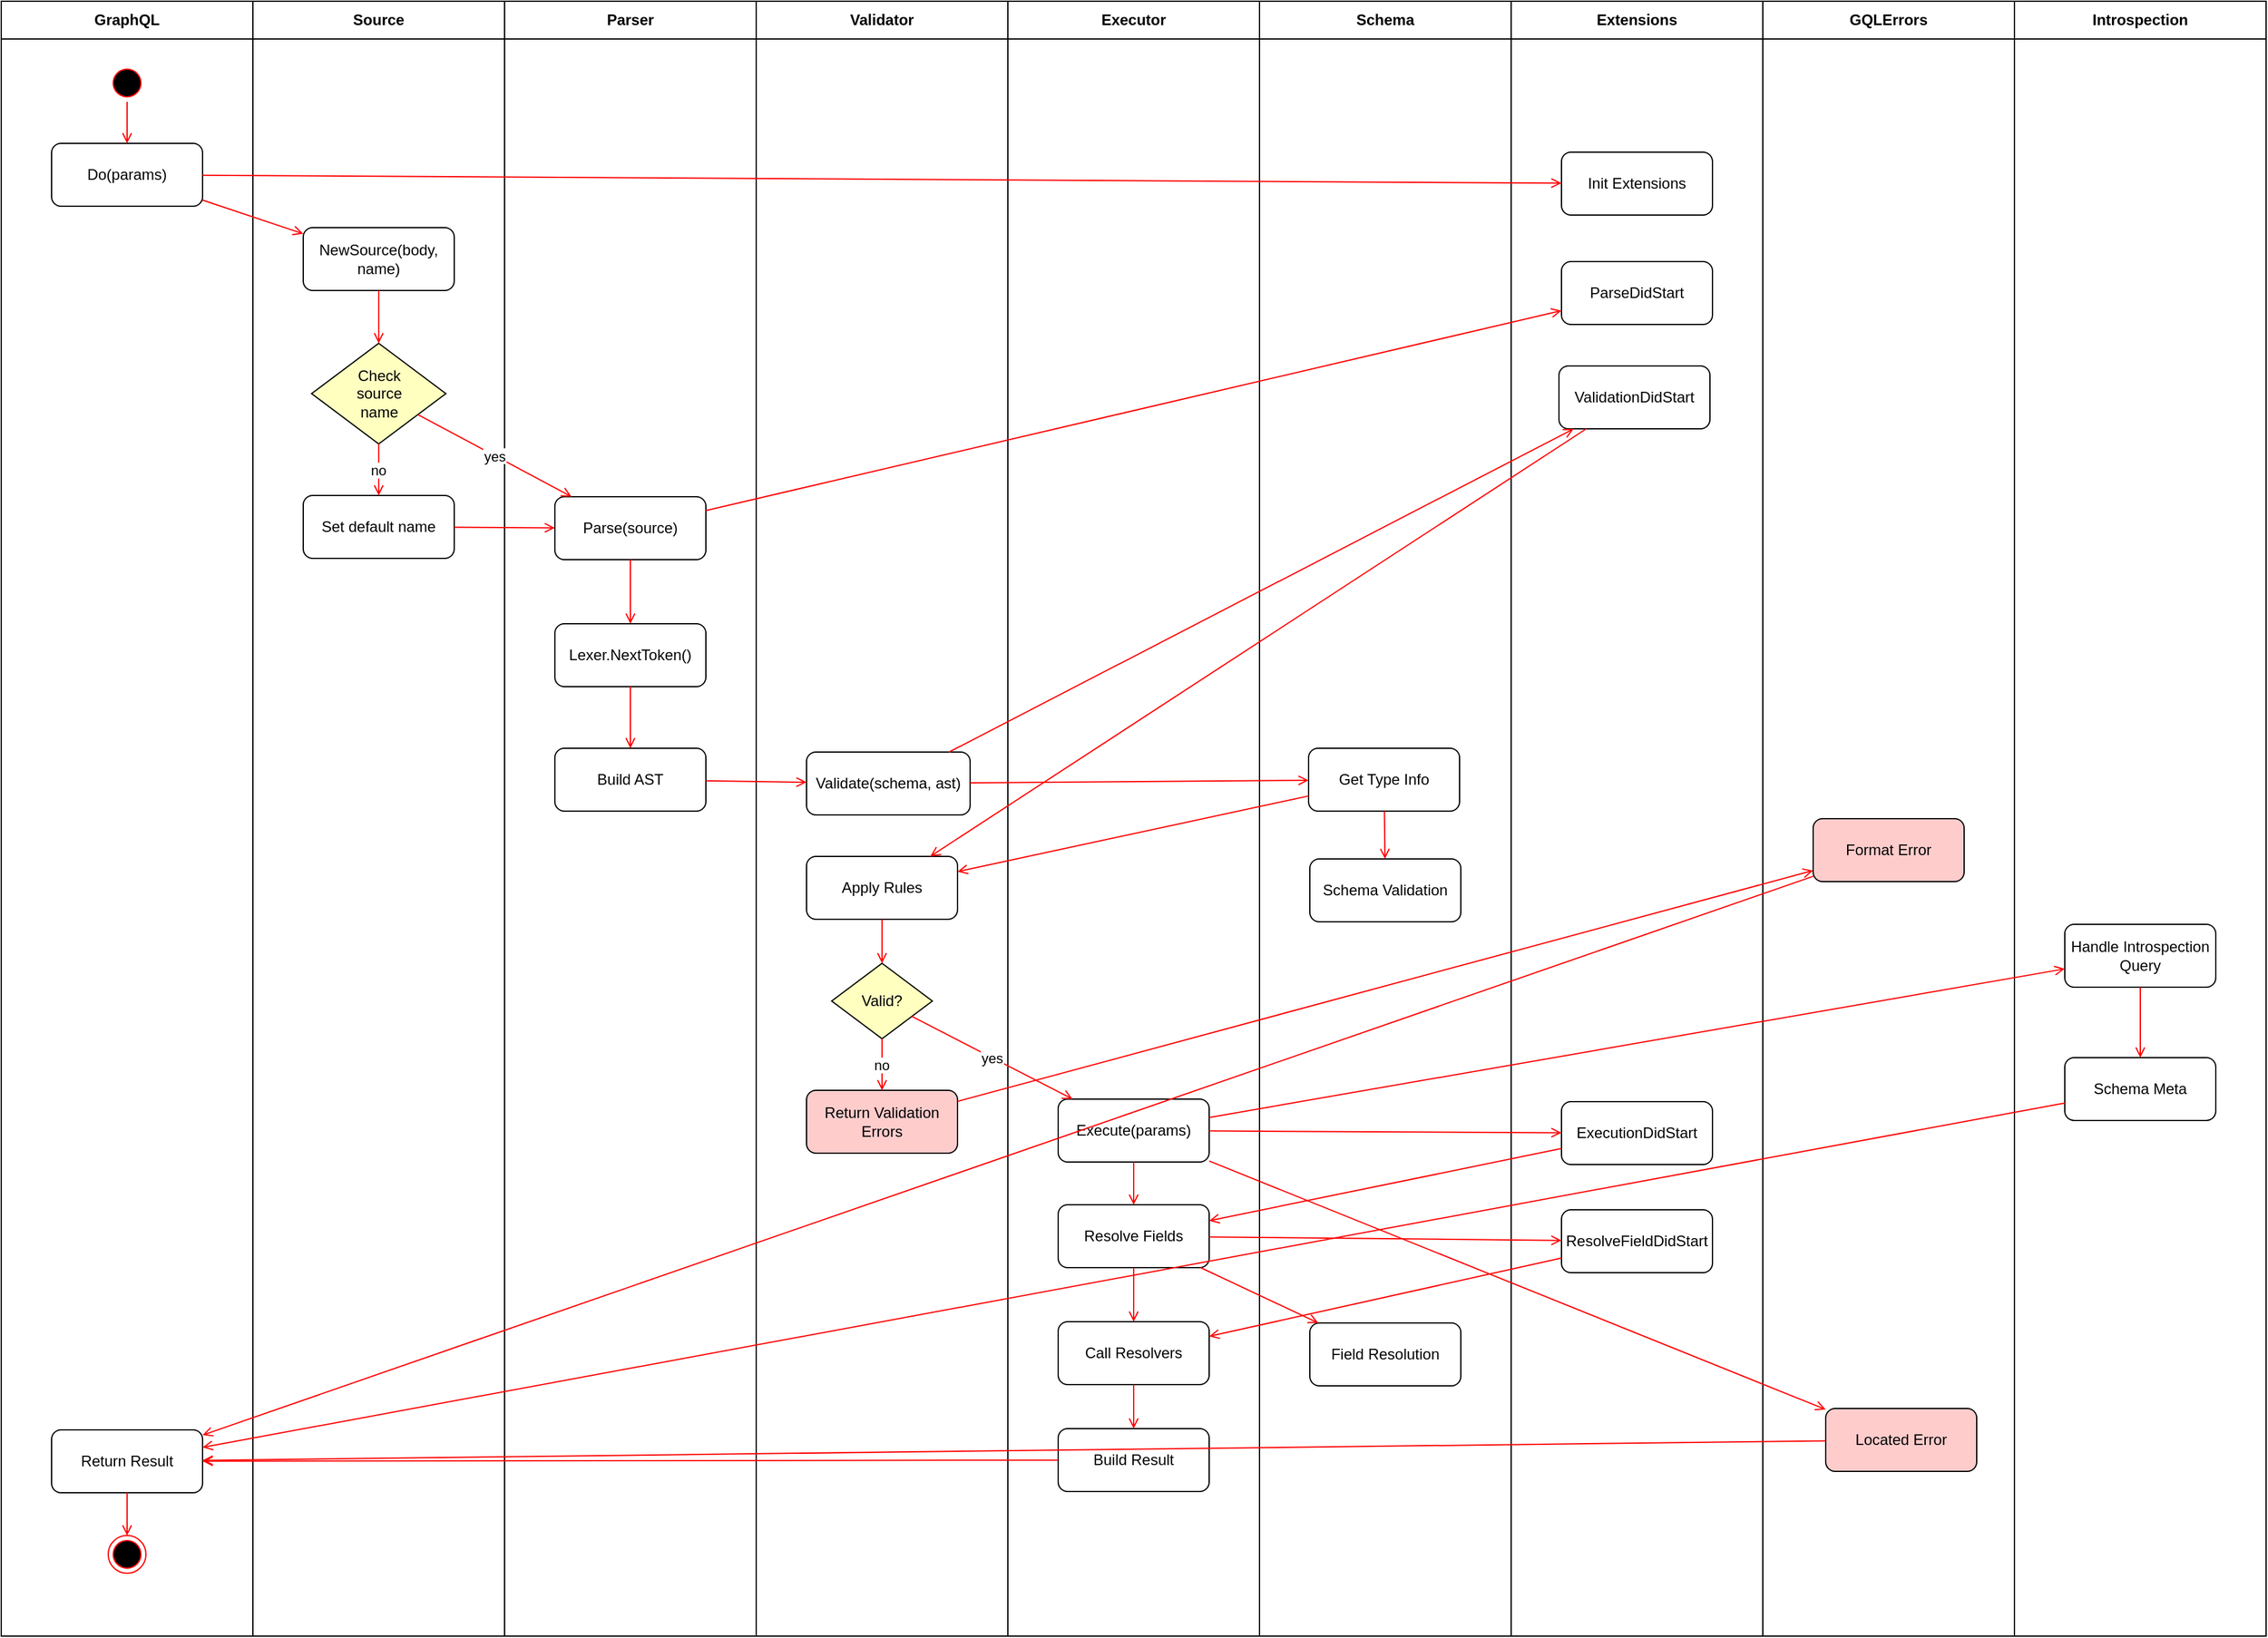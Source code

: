 <mxfile version="24.7.17">
  <diagram name="Page-1" id="e7e014a7-5840-1c2e-5031-d8a46d1fe8dd">
    <mxGraphModel dx="1059" dy="539" grid="1" gridSize="10" guides="1" tooltips="1" connect="1" arrows="1" fold="1" page="1" pageScale="1" pageWidth="2000" pageHeight="1400" background="none" math="0" shadow="0">
      <root>
        <mxCell id="0" />
        <mxCell id="1" parent="0" />
        <mxCell id="graphql-lane" value="GraphQL" style="swimlane;whiteSpace=wrap;startSize=30;" parent="1" vertex="1">
          <mxGeometry x="50" y="50" width="200" height="1300" as="geometry" />
        </mxCell>
        <mxCell id="start-state" value="" style="ellipse;shape=startState;fillColor=#000000;strokeColor=#ff0000;" parent="graphql-lane" vertex="1">
          <mxGeometry x="85" y="50" width="30" height="30" as="geometry" />
        </mxCell>
        <mxCell id="do-action" value="Do(params)" style="rounded=1;whiteSpace=wrap;html=1;" parent="graphql-lane" vertex="1">
          <mxGeometry x="40" y="113" width="120" height="50" as="geometry" />
        </mxCell>
        <mxCell id="result-action" value="Return Result" style="rounded=1;whiteSpace=wrap;html=1;" parent="graphql-lane" vertex="1">
          <mxGeometry x="40" y="1136" width="120" height="50" as="geometry" />
        </mxCell>
        <mxCell id="end-state" value="" style="ellipse;shape=endState;fillColor=#000000;strokeColor=#ff0000;" parent="graphql-lane" vertex="1">
          <mxGeometry x="85" y="1220" width="30" height="30" as="geometry" />
        </mxCell>
        <mxCell id="source-lane" value="Source" style="swimlane;whiteSpace=wrap;startSize=30;" parent="1" vertex="1">
          <mxGeometry x="250" y="50" width="200" height="1300" as="geometry" />
        </mxCell>
        <mxCell id="new-source" value="NewSource(body, name)" style="rounded=1;whiteSpace=wrap;html=1;" parent="source-lane" vertex="1">
          <mxGeometry x="40" y="180" width="120" height="50" as="geometry" />
        </mxCell>
        <mxCell id="check-source-name" value="Check&lt;div&gt;source&lt;/div&gt;&lt;div&gt;name&lt;/div&gt;" style="rhombus;whiteSpace=wrap;html=1;fillColor=#ffffc0;" parent="source-lane" vertex="1">
          <mxGeometry x="46.66" y="272" width="106.67" height="80" as="geometry" />
        </mxCell>
        <mxCell id="set-default-name" value="Set default name" style="rounded=1;whiteSpace=wrap;html=1;" parent="source-lane" vertex="1">
          <mxGeometry x="40" y="393" width="120" height="50" as="geometry" />
        </mxCell>
        <mxCell id="parser-lane" value="Parser" style="swimlane;whiteSpace=wrap;startSize=30;" parent="1" vertex="1">
          <mxGeometry x="450" y="50" width="200" height="1300" as="geometry" />
        </mxCell>
        <mxCell id="parse-action" value="Parse(source)" style="rounded=1;whiteSpace=wrap;html=1;" parent="parser-lane" vertex="1">
          <mxGeometry x="40" y="394" width="120" height="50" as="geometry" />
        </mxCell>
        <mxCell id="lexer-action" value="Lexer.NextToken()" style="rounded=1;whiteSpace=wrap;html=1;" parent="parser-lane" vertex="1">
          <mxGeometry x="40" y="495" width="120" height="50" as="geometry" />
        </mxCell>
        <mxCell id="build-ast" value="Build AST" style="rounded=1;whiteSpace=wrap;html=1;" parent="parser-lane" vertex="1">
          <mxGeometry x="40" y="594" width="120" height="50" as="geometry" />
        </mxCell>
        <mxCell id="validator-lane" value="Validator" style="swimlane;whiteSpace=wrap;startSize=30;" parent="1" vertex="1">
          <mxGeometry x="650" y="50" width="200" height="1300" as="geometry" />
        </mxCell>
        <mxCell id="validate-action" value="Validate(schema, ast)" style="rounded=1;whiteSpace=wrap;html=1;" parent="validator-lane" vertex="1">
          <mxGeometry x="40" y="597" width="130" height="50" as="geometry" />
        </mxCell>
        <mxCell id="apply-rules" value="Apply Rules" style="rounded=1;whiteSpace=wrap;html=1;" parent="validator-lane" vertex="1">
          <mxGeometry x="40" y="680" width="120" height="50" as="geometry" />
        </mxCell>
        <mxCell id="validation-check" value="Valid?" style="rhombus;whiteSpace=wrap;html=1;fillColor=#ffffc0;" parent="validator-lane" vertex="1">
          <mxGeometry x="60" y="765" width="80" height="60" as="geometry" />
        </mxCell>
        <mxCell id="validation-error" value="Return Validation Errors" style="rounded=1;whiteSpace=wrap;html=1;fillColor=#ffcccc;" parent="validator-lane" vertex="1">
          <mxGeometry x="40" y="866" width="120" height="50" as="geometry" />
        </mxCell>
        <mxCell id="executor-lane" value="Executor" style="swimlane;whiteSpace=wrap;startSize=30;" parent="1" vertex="1">
          <mxGeometry x="850" y="50" width="200" height="1300" as="geometry" />
        </mxCell>
        <mxCell id="execute-action" value="Execute(params)" style="rounded=1;whiteSpace=wrap;html=1;" parent="executor-lane" vertex="1">
          <mxGeometry x="40" y="873" width="120" height="50" as="geometry" />
        </mxCell>
        <mxCell id="resolve-fields" value="Resolve Fields" style="rounded=1;whiteSpace=wrap;html=1;" parent="executor-lane" vertex="1">
          <mxGeometry x="40" y="957" width="120" height="50" as="geometry" />
        </mxCell>
        <mxCell id="call-resolvers" value="Call Resolvers" style="rounded=1;whiteSpace=wrap;html=1;" parent="executor-lane" vertex="1">
          <mxGeometry x="40" y="1050" width="120" height="50" as="geometry" />
        </mxCell>
        <mxCell id="build-result" value="Build Result" style="rounded=1;whiteSpace=wrap;html=1;" parent="executor-lane" vertex="1">
          <mxGeometry x="40" y="1135" width="120" height="50" as="geometry" />
        </mxCell>
        <mxCell id="schema-lane" value="Schema" style="swimlane;whiteSpace=wrap;startSize=30;" parent="1" vertex="1">
          <mxGeometry x="1050" y="50" width="200" height="1300" as="geometry" />
        </mxCell>
        <mxCell id="schema-lookup" value="Get Type Info" style="rounded=1;whiteSpace=wrap;html=1;" parent="schema-lane" vertex="1">
          <mxGeometry x="39" y="594" width="120" height="50" as="geometry" />
        </mxCell>
        <mxCell id="schema-validation" value="Schema Validation" style="rounded=1;whiteSpace=wrap;html=1;" parent="schema-lane" vertex="1">
          <mxGeometry x="40" y="682" width="120" height="50" as="geometry" />
        </mxCell>
        <mxCell id="field-resolution" value="Field Resolution" style="rounded=1;whiteSpace=wrap;html=1;" parent="schema-lane" vertex="1">
          <mxGeometry x="40" y="1051" width="120" height="50" as="geometry" />
        </mxCell>
        <mxCell id="extensions-lane" value="Extensions" style="swimlane;whiteSpace=wrap;startSize=30;" parent="1" vertex="1">
          <mxGeometry x="1250" y="50" width="200" height="1300" as="geometry" />
        </mxCell>
        <mxCell id="init-extensions" value="Init Extensions" style="rounded=1;whiteSpace=wrap;html=1;" parent="extensions-lane" vertex="1">
          <mxGeometry x="40" y="120" width="120" height="50" as="geometry" />
        </mxCell>
        <mxCell id="parse-hook" value="ParseDidStart" style="rounded=1;whiteSpace=wrap;html=1;" parent="extensions-lane" vertex="1">
          <mxGeometry x="40" y="207" width="120" height="50" as="geometry" />
        </mxCell>
        <mxCell id="validation-hook" value="ValidationDidStart" style="rounded=1;whiteSpace=wrap;html=1;" parent="extensions-lane" vertex="1">
          <mxGeometry x="38" y="290" width="120" height="50" as="geometry" />
        </mxCell>
        <mxCell id="execution-hook" value="ExecutionDidStart" style="rounded=1;whiteSpace=wrap;html=1;" parent="extensions-lane" vertex="1">
          <mxGeometry x="40" y="875" width="120" height="50" as="geometry" />
        </mxCell>
        <mxCell id="resolve-hook" value="ResolveFieldDidStart" style="rounded=1;whiteSpace=wrap;html=1;" parent="extensions-lane" vertex="1">
          <mxGeometry x="40" y="961" width="120" height="50" as="geometry" />
        </mxCell>
        <mxCell id="error-lane" value="GQLErrors" style="swimlane;whiteSpace=wrap;startSize=30;" parent="1" vertex="1">
          <mxGeometry x="1450" y="50" width="200" height="1300" as="geometry" />
        </mxCell>
        <mxCell id="format-error" value="Format Error" style="rounded=1;whiteSpace=wrap;html=1;fillColor=#ffcccc;" parent="error-lane" vertex="1">
          <mxGeometry x="40" y="650" width="120" height="50" as="geometry" />
        </mxCell>
        <mxCell id="located-error" value="Located Error" style="rounded=1;whiteSpace=wrap;html=1;fillColor=#ffcccc;" parent="error-lane" vertex="1">
          <mxGeometry x="50" y="1119" width="120" height="50" as="geometry" />
        </mxCell>
        <mxCell id="introspection-lane" value="Introspection" style="swimlane;whiteSpace=wrap;startSize=30;" parent="1" vertex="1">
          <mxGeometry x="1650" y="50" width="200" height="1300" as="geometry" />
        </mxCell>
        <mxCell id="introspection-query" value="Handle Introspection Query" style="rounded=1;whiteSpace=wrap;html=1;" parent="introspection-lane" vertex="1">
          <mxGeometry x="40" y="734" width="120" height="50" as="geometry" />
        </mxCell>
        <mxCell id="schema-meta" value="Schema Meta" style="rounded=1;whiteSpace=wrap;html=1;" parent="introspection-lane" vertex="1">
          <mxGeometry x="40" y="840" width="120" height="50" as="geometry" />
        </mxCell>
        <mxCell id="start-to-do" value="" style="endArrow=open;strokeColor=#FF0000;endFill=1;rounded=0;" parent="1" source="start-state" target="do-action" edge="1">
          <mxGeometry relative="1" as="geometry" />
        </mxCell>
        <mxCell id="do-to-source" value="" style="endArrow=open;strokeColor=#FF0000;endFill=1;rounded=0;" parent="1" source="do-action" target="new-source" edge="1">
          <mxGeometry relative="1" as="geometry" />
        </mxCell>
        <mxCell id="do-to-extensions" value="" style="endArrow=open;strokeColor=#FF0000;endFill=1;rounded=0;" parent="1" source="do-action" target="init-extensions" edge="1">
          <mxGeometry relative="1" as="geometry" />
        </mxCell>
        <mxCell id="source-to-check" value="" style="endArrow=open;strokeColor=#FF0000;endFill=1;rounded=0;" parent="1" source="new-source" target="check-source-name" edge="1">
          <mxGeometry relative="1" as="geometry" />
        </mxCell>
        <mxCell id="check-to-default" value="no" style="endArrow=open;strokeColor=#FF0000;endFill=1;rounded=0;" parent="1" source="check-source-name" target="set-default-name" edge="1">
          <mxGeometry relative="1" as="geometry" />
        </mxCell>
        <mxCell id="source-to-parse" value="" style="endArrow=open;strokeColor=#FF0000;endFill=1;rounded=0;" parent="1" source="set-default-name" target="parse-action" edge="1">
          <mxGeometry relative="1" as="geometry" />
        </mxCell>
        <mxCell id="check-to-parse" value="yes" style="endArrow=open;strokeColor=#FF0000;endFill=1;rounded=0;" parent="1" source="check-source-name" target="parse-action" edge="1">
          <mxGeometry relative="1" as="geometry" />
        </mxCell>
        <mxCell id="parse-to-lexer" value="" style="endArrow=open;strokeColor=#FF0000;endFill=1;rounded=0;" parent="1" source="parse-action" target="lexer-action" edge="1">
          <mxGeometry relative="1" as="geometry" />
        </mxCell>
        <mxCell id="parse-to-hook" value="" style="endArrow=open;strokeColor=#FF0000;endFill=1;rounded=0;" parent="1" source="parse-action" target="parse-hook" edge="1">
          <mxGeometry relative="1" as="geometry" />
        </mxCell>
        <mxCell id="lexer-to-ast" value="" style="endArrow=open;strokeColor=#FF0000;endFill=1;rounded=0;" parent="1" source="lexer-action" target="build-ast" edge="1">
          <mxGeometry relative="1" as="geometry" />
        </mxCell>
        <mxCell id="ast-to-validate" value="" style="endArrow=open;strokeColor=#FF0000;endFill=1;rounded=0;" parent="1" source="build-ast" target="validate-action" edge="1">
          <mxGeometry relative="1" as="geometry" />
        </mxCell>
        <mxCell id="validate-to-schema" value="" style="endArrow=open;strokeColor=#FF0000;endFill=1;rounded=0;" parent="1" source="validate-action" target="schema-lookup" edge="1">
          <mxGeometry relative="1" as="geometry" />
        </mxCell>
        <mxCell id="validate-to-hook" value="" style="endArrow=open;strokeColor=#FF0000;endFill=1;rounded=0;" parent="1" source="validate-action" target="validation-hook" edge="1">
          <mxGeometry relative="1" as="geometry" />
        </mxCell>
        <mxCell id="schema-to-rules" value="" style="endArrow=open;strokeColor=#FF0000;endFill=1;rounded=0;" parent="1" source="schema-lookup" target="apply-rules" edge="1">
          <mxGeometry relative="1" as="geometry" />
        </mxCell>
        <mxCell id="schema-to-validation" value="" style="endArrow=open;strokeColor=#FF0000;endFill=1;rounded=0;" parent="1" source="schema-lookup" target="schema-validation" edge="1">
          <mxGeometry relative="1" as="geometry" />
        </mxCell>
        <mxCell id="rules-to-check" value="" style="endArrow=open;strokeColor=#FF0000;endFill=1;rounded=0;" parent="1" source="apply-rules" target="validation-check" edge="1">
          <mxGeometry relative="1" as="geometry" />
        </mxCell>
        <mxCell id="check-to-error" value="no" style="endArrow=open;strokeColor=#FF0000;endFill=1;rounded=0;" parent="1" source="validation-check" target="validation-error" edge="1">
          <mxGeometry relative="1" as="geometry" />
        </mxCell>
        <mxCell id="error-to-format" value="" style="endArrow=open;strokeColor=#FF0000;endFill=1;rounded=0;" parent="1" source="validation-error" target="format-error" edge="1">
          <mxGeometry relative="1" as="geometry" />
        </mxCell>
        <mxCell id="check-to-execute" value="yes" style="endArrow=open;strokeColor=#FF0000;endFill=1;rounded=0;" parent="1" source="validation-check" target="execute-action" edge="1">
          <mxGeometry relative="1" as="geometry" />
        </mxCell>
        <mxCell id="execute-to-hook" value="" style="endArrow=open;strokeColor=#FF0000;endFill=1;rounded=0;" parent="1" source="execute-action" target="execution-hook" edge="1">
          <mxGeometry relative="1" as="geometry" />
        </mxCell>
        <mxCell id="execute-to-error" value="" style="endArrow=open;strokeColor=#FF0000;endFill=1;rounded=0;" parent="1" source="execute-action" target="located-error" edge="1">
          <mxGeometry relative="1" as="geometry" />
        </mxCell>
        <mxCell id="execute-to-introspection" value="" style="endArrow=open;strokeColor=#FF0000;endFill=1;rounded=0;" parent="1" source="execute-action" target="introspection-query" edge="1">
          <mxGeometry relative="1" as="geometry" />
        </mxCell>
        <mxCell id="execute-to-resolve" value="" style="endArrow=open;strokeColor=#FF0000;endFill=1;rounded=0;" parent="1" source="execute-action" target="resolve-fields" edge="1">
          <mxGeometry relative="1" as="geometry" />
        </mxCell>
        <mxCell id="resolve-to-schema" value="" style="endArrow=open;strokeColor=#FF0000;endFill=1;rounded=0;" parent="1" source="resolve-fields" target="field-resolution" edge="1">
          <mxGeometry relative="1" as="geometry" />
        </mxCell>
        <mxCell id="resolve-to-hook" value="" style="endArrow=open;strokeColor=#FF0000;endFill=1;rounded=0;" parent="1" source="resolve-fields" target="resolve-hook" edge="1">
          <mxGeometry relative="1" as="geometry" />
        </mxCell>
        <mxCell id="resolve-to-call" value="" style="endArrow=open;strokeColor=#FF0000;endFill=1;rounded=0;" parent="1" source="resolve-fields" target="call-resolvers" edge="1">
          <mxGeometry relative="1" as="geometry" />
        </mxCell>
        <mxCell id="introspection-to-meta" value="" style="endArrow=open;strokeColor=#FF0000;endFill=1;rounded=0;" parent="1" source="introspection-query" target="schema-meta" edge="1">
          <mxGeometry relative="1" as="geometry" />
        </mxCell>
        <mxCell id="call-to-build" value="" style="endArrow=open;strokeColor=#FF0000;endFill=1;rounded=0;" parent="1" source="call-resolvers" target="build-result" edge="1">
          <mxGeometry relative="1" as="geometry" />
        </mxCell>
        <mxCell id="build-to-result" value="" style="endArrow=open;strokeColor=#FF0000;endFill=1;rounded=0;" parent="1" source="build-result" target="result-action" edge="1">
          <mxGeometry relative="1" as="geometry" />
        </mxCell>
        <mxCell id="result-to-end" value="" style="endArrow=open;strokeColor=#FF0000;endFill=1;rounded=0;" parent="1" source="result-action" target="end-state" edge="1">
          <mxGeometry relative="1" as="geometry" />
        </mxCell>
        <mxCell id="format-error-to-result" value="" style="endArrow=open;strokeColor=#FF0000;endFill=1;rounded=0;" parent="1" source="format-error" target="result-action" edge="1">
          <mxGeometry relative="1" as="geometry" />
        </mxCell>
        <mxCell id="located-error-to-result" value="" style="endArrow=open;strokeColor=#FF0000;endFill=1;rounded=0;" parent="1" source="located-error" target="result-action" edge="1">
          <mxGeometry relative="1" as="geometry" />
        </mxCell>
        <mxCell id="schema-meta-to-result" value="" style="endArrow=open;strokeColor=#FF0000;endFill=1;rounded=0;" parent="1" source="schema-meta" target="result-action" edge="1">
          <mxGeometry relative="1" as="geometry" />
        </mxCell>
        <mxCell id="validation-hook-to-apply" value="" style="endArrow=open;strokeColor=#FF0000;endFill=1;rounded=0;" parent="1" source="validation-hook" target="apply-rules" edge="1">
          <mxGeometry relative="1" as="geometry" />
        </mxCell>
        <mxCell id="execution-hook-to-resolve" value="" style="endArrow=open;strokeColor=#FF0000;endFill=1;rounded=0;" parent="1" source="execution-hook" target="resolve-fields" edge="1">
          <mxGeometry relative="1" as="geometry" />
        </mxCell>
        <mxCell id="resolve-hook-to-call" value="" style="endArrow=open;strokeColor=#FF0000;endFill=1;rounded=0;" parent="1" source="resolve-hook" target="call-resolvers" edge="1">
          <mxGeometry relative="1" as="geometry" />
        </mxCell>
      </root>
    </mxGraphModel>
  </diagram>
</mxfile>
